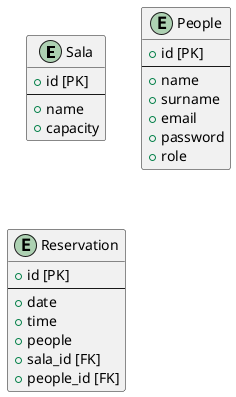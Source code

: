 @startuml
entity "Sala" {
  + id [PK]
  --
  + name
  + capacity
}

entity "People" {
  + id [PK]
  --
  + name
  + surname
  + email
  + password
  + role
}

entity "Reservation" {
  + id [PK]
  --
  + date
  + time
  + people
  + sala_id [FK]
  + people_id [FK]
}
@enduml
